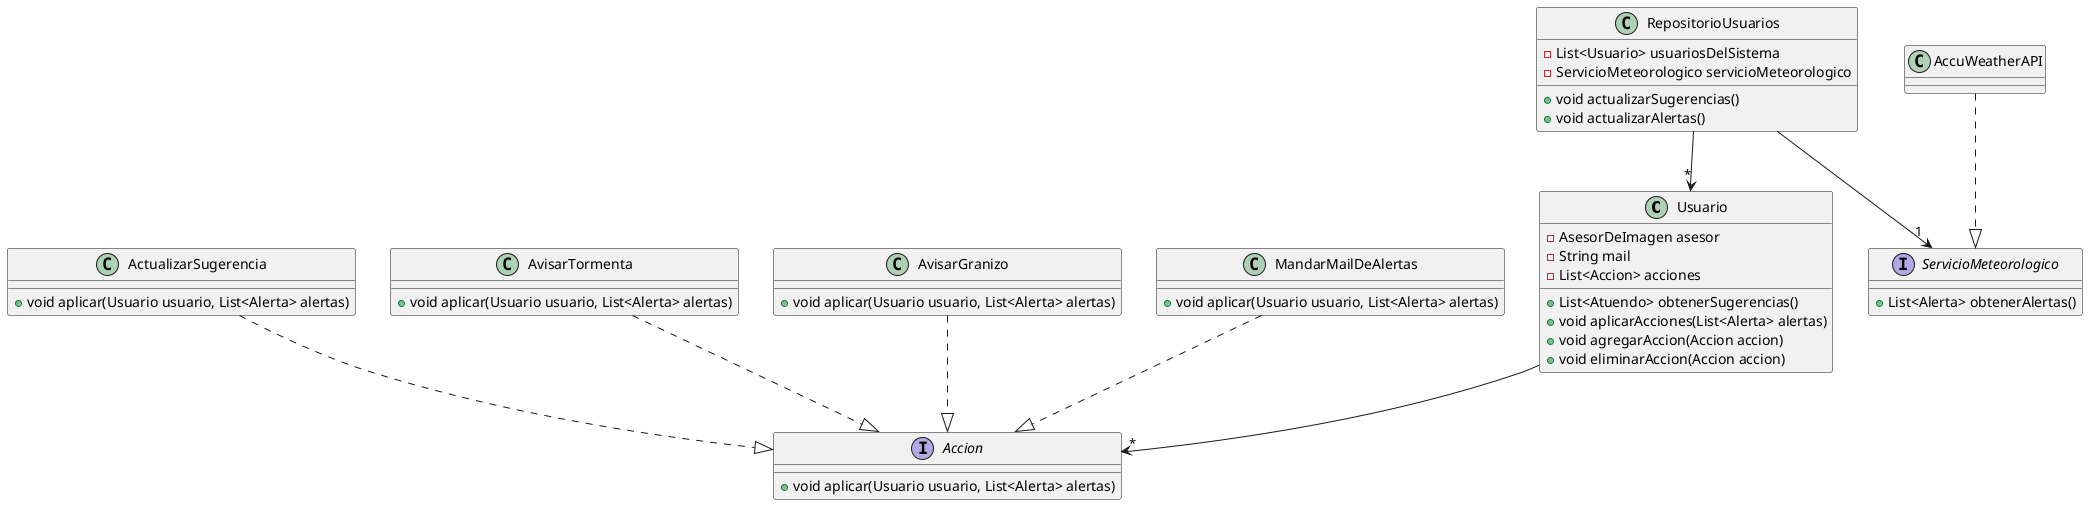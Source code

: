 @startuml
class Usuario {
	-AsesorDeImagen asesor
    -String mail
    -List<Accion> acciones

	+List<Atuendo> obtenerSugerencias()
	+void aplicarAcciones(List<Alerta> alertas)
    +void agregarAccion(Accion accion)
    +void eliminarAccion(Accion accion)
}

class RepositorioUsuarios {
    -List<Usuario> usuariosDelSistema
    -ServicioMeteorologico servicioMeteorologico

	+void actualizarSugerencias()
	+void actualizarAlertas()
}

interface ServicioMeteorologico {
	+List<Alerta> obtenerAlertas()
}

interface Accion {
	+void aplicar(Usuario usuario, List<Alerta> alertas)
}

class ActualizarSugerencia{
    +void aplicar(Usuario usuario, List<Alerta> alertas)
}

class AvisarTormenta{
    +void aplicar(Usuario usuario, List<Alerta> alertas)
}

class AvisarGranizo{
    +void aplicar(Usuario usuario, List<Alerta> alertas)
}

class MandarMailDeAlertas{
    +void aplicar(Usuario usuario, List<Alerta> alertas)
}

Usuario --> "*" Accion

RepositorioUsuarios --> "*" Usuario
RepositorioUsuarios --> "1" ServicioMeteorologico

AccuWeatherAPI ..|>  ServicioMeteorologico

ActualizarSugerencia ..|>  Accion
AvisarTormenta ..|>  Accion
AvisarGranizo ..|>  Accion
MandarMailDeAlertas ..|>  Accion

@enduml